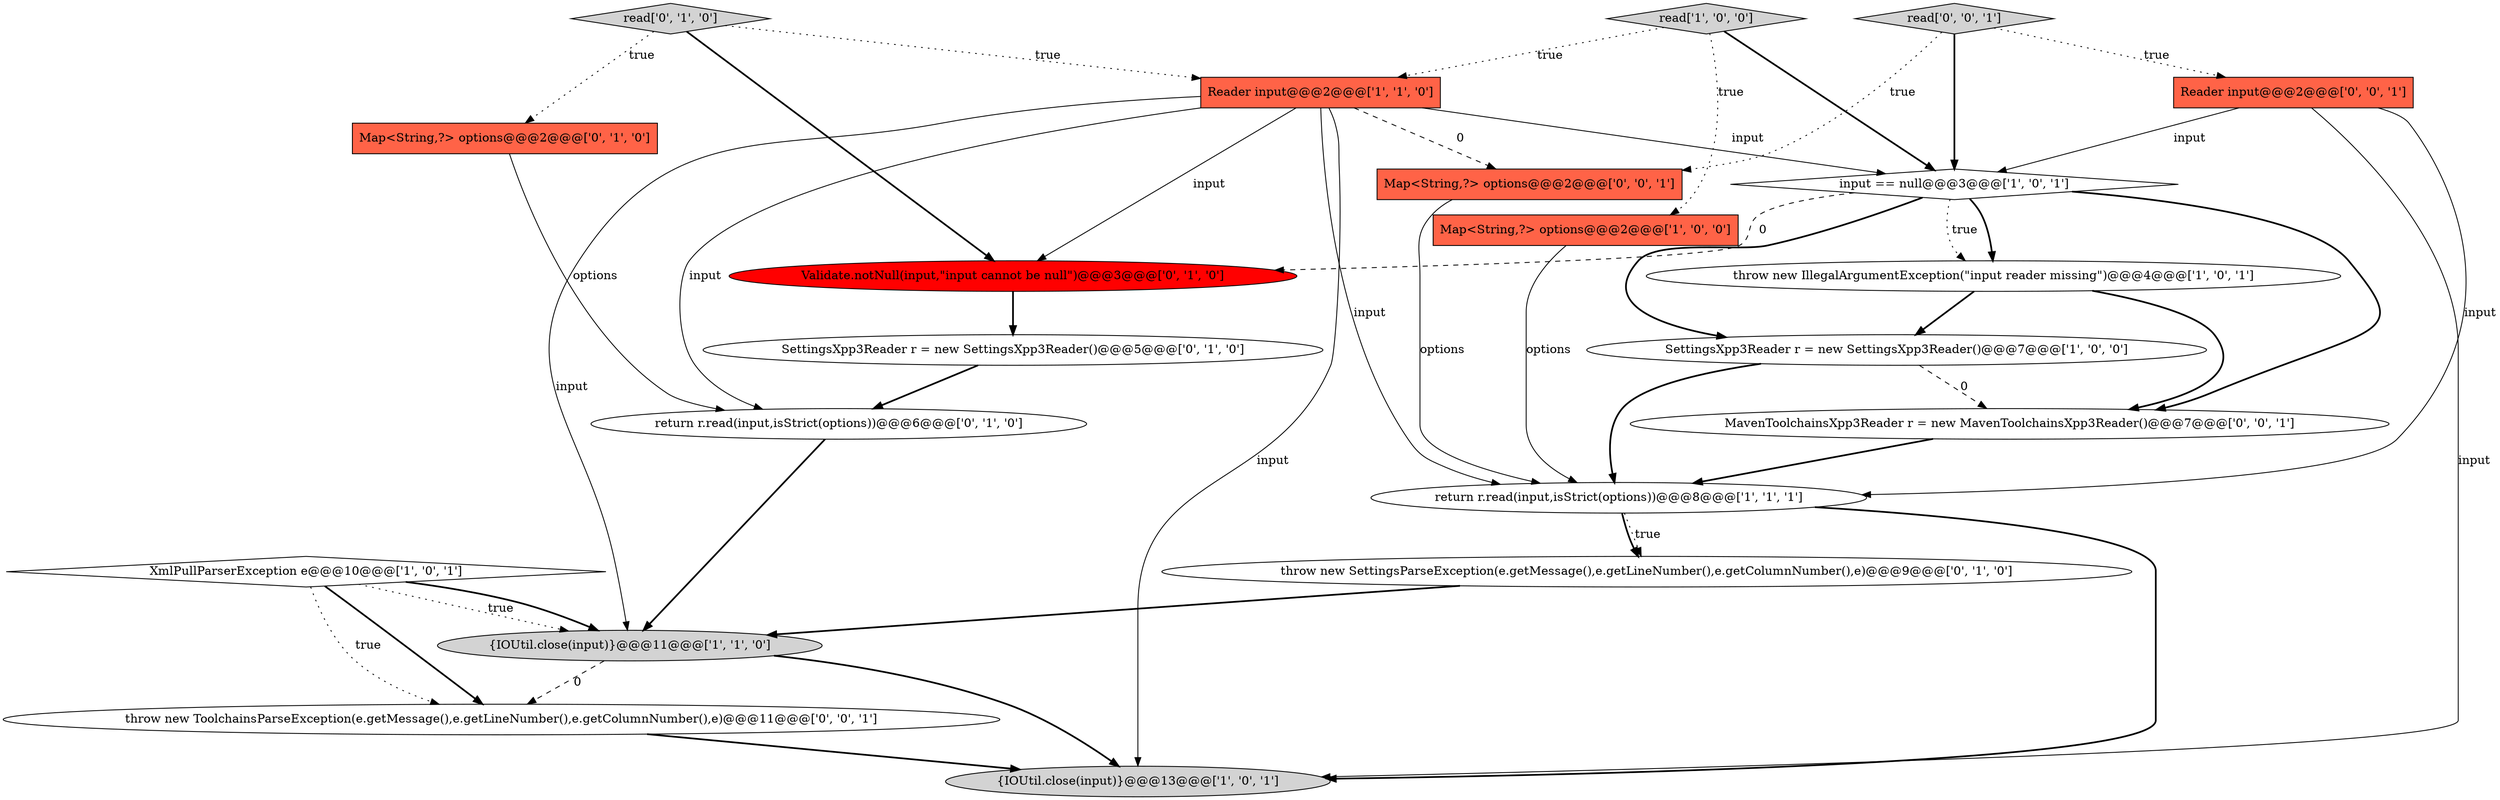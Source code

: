 digraph {
7 [style = filled, label = "input == null@@@3@@@['1', '0', '1']", fillcolor = white, shape = diamond image = "AAA0AAABBB1BBB"];
8 [style = filled, label = "{IOUtil.close(input)}@@@13@@@['1', '0', '1']", fillcolor = lightgray, shape = ellipse image = "AAA0AAABBB1BBB"];
15 [style = filled, label = "return r.read(input,isStrict(options))@@@6@@@['0', '1', '0']", fillcolor = white, shape = ellipse image = "AAA0AAABBB2BBB"];
19 [style = filled, label = "read['0', '0', '1']", fillcolor = lightgray, shape = diamond image = "AAA0AAABBB3BBB"];
2 [style = filled, label = "XmlPullParserException e@@@10@@@['1', '0', '1']", fillcolor = white, shape = diamond image = "AAA0AAABBB1BBB"];
3 [style = filled, label = "{IOUtil.close(input)}@@@11@@@['1', '1', '0']", fillcolor = lightgray, shape = ellipse image = "AAA0AAABBB1BBB"];
14 [style = filled, label = "read['0', '1', '0']", fillcolor = lightgray, shape = diamond image = "AAA0AAABBB2BBB"];
4 [style = filled, label = "Map<String,?> options@@@2@@@['1', '0', '0']", fillcolor = tomato, shape = box image = "AAA0AAABBB1BBB"];
12 [style = filled, label = "throw new SettingsParseException(e.getMessage(),e.getLineNumber(),e.getColumnNumber(),e)@@@9@@@['0', '1', '0']", fillcolor = white, shape = ellipse image = "AAA0AAABBB2BBB"];
20 [style = filled, label = "Map<String,?> options@@@2@@@['0', '0', '1']", fillcolor = tomato, shape = box image = "AAA0AAABBB3BBB"];
5 [style = filled, label = "SettingsXpp3Reader r = new SettingsXpp3Reader()@@@7@@@['1', '0', '0']", fillcolor = white, shape = ellipse image = "AAA0AAABBB1BBB"];
13 [style = filled, label = "Validate.notNull(input,\"input cannot be null\")@@@3@@@['0', '1', '0']", fillcolor = red, shape = ellipse image = "AAA1AAABBB2BBB"];
0 [style = filled, label = "throw new IllegalArgumentException(\"input reader missing\")@@@4@@@['1', '0', '1']", fillcolor = white, shape = ellipse image = "AAA0AAABBB1BBB"];
16 [style = filled, label = "Reader input@@@2@@@['0', '0', '1']", fillcolor = tomato, shape = box image = "AAA0AAABBB3BBB"];
1 [style = filled, label = "return r.read(input,isStrict(options))@@@8@@@['1', '1', '1']", fillcolor = white, shape = ellipse image = "AAA0AAABBB1BBB"];
10 [style = filled, label = "Map<String,?> options@@@2@@@['0', '1', '0']", fillcolor = tomato, shape = box image = "AAA0AAABBB2BBB"];
9 [style = filled, label = "read['1', '0', '0']", fillcolor = lightgray, shape = diamond image = "AAA0AAABBB1BBB"];
11 [style = filled, label = "SettingsXpp3Reader r = new SettingsXpp3Reader()@@@5@@@['0', '1', '0']", fillcolor = white, shape = ellipse image = "AAA0AAABBB2BBB"];
6 [style = filled, label = "Reader input@@@2@@@['1', '1', '0']", fillcolor = tomato, shape = box image = "AAA0AAABBB1BBB"];
17 [style = filled, label = "throw new ToolchainsParseException(e.getMessage(),e.getLineNumber(),e.getColumnNumber(),e)@@@11@@@['0', '0', '1']", fillcolor = white, shape = ellipse image = "AAA0AAABBB3BBB"];
18 [style = filled, label = "MavenToolchainsXpp3Reader r = new MavenToolchainsXpp3Reader()@@@7@@@['0', '0', '1']", fillcolor = white, shape = ellipse image = "AAA0AAABBB3BBB"];
2->3 [style = dotted, label="true"];
2->17 [style = bold, label=""];
17->8 [style = bold, label=""];
3->17 [style = dashed, label="0"];
1->8 [style = bold, label=""];
16->7 [style = solid, label="input"];
4->1 [style = solid, label="options"];
6->20 [style = dashed, label="0"];
19->20 [style = dotted, label="true"];
2->3 [style = bold, label=""];
2->17 [style = dotted, label="true"];
7->0 [style = bold, label=""];
6->3 [style = solid, label="input"];
6->8 [style = solid, label="input"];
7->0 [style = dotted, label="true"];
9->6 [style = dotted, label="true"];
9->7 [style = bold, label=""];
13->11 [style = bold, label=""];
15->3 [style = bold, label=""];
5->18 [style = dashed, label="0"];
6->7 [style = solid, label="input"];
14->10 [style = dotted, label="true"];
11->15 [style = bold, label=""];
5->1 [style = bold, label=""];
16->8 [style = solid, label="input"];
7->5 [style = bold, label=""];
18->1 [style = bold, label=""];
6->13 [style = solid, label="input"];
6->1 [style = solid, label="input"];
3->8 [style = bold, label=""];
1->12 [style = dotted, label="true"];
20->1 [style = solid, label="options"];
19->16 [style = dotted, label="true"];
6->15 [style = solid, label="input"];
1->12 [style = bold, label=""];
7->18 [style = bold, label=""];
9->4 [style = dotted, label="true"];
7->13 [style = dashed, label="0"];
0->18 [style = bold, label=""];
12->3 [style = bold, label=""];
10->15 [style = solid, label="options"];
14->13 [style = bold, label=""];
19->7 [style = bold, label=""];
16->1 [style = solid, label="input"];
0->5 [style = bold, label=""];
14->6 [style = dotted, label="true"];
}
